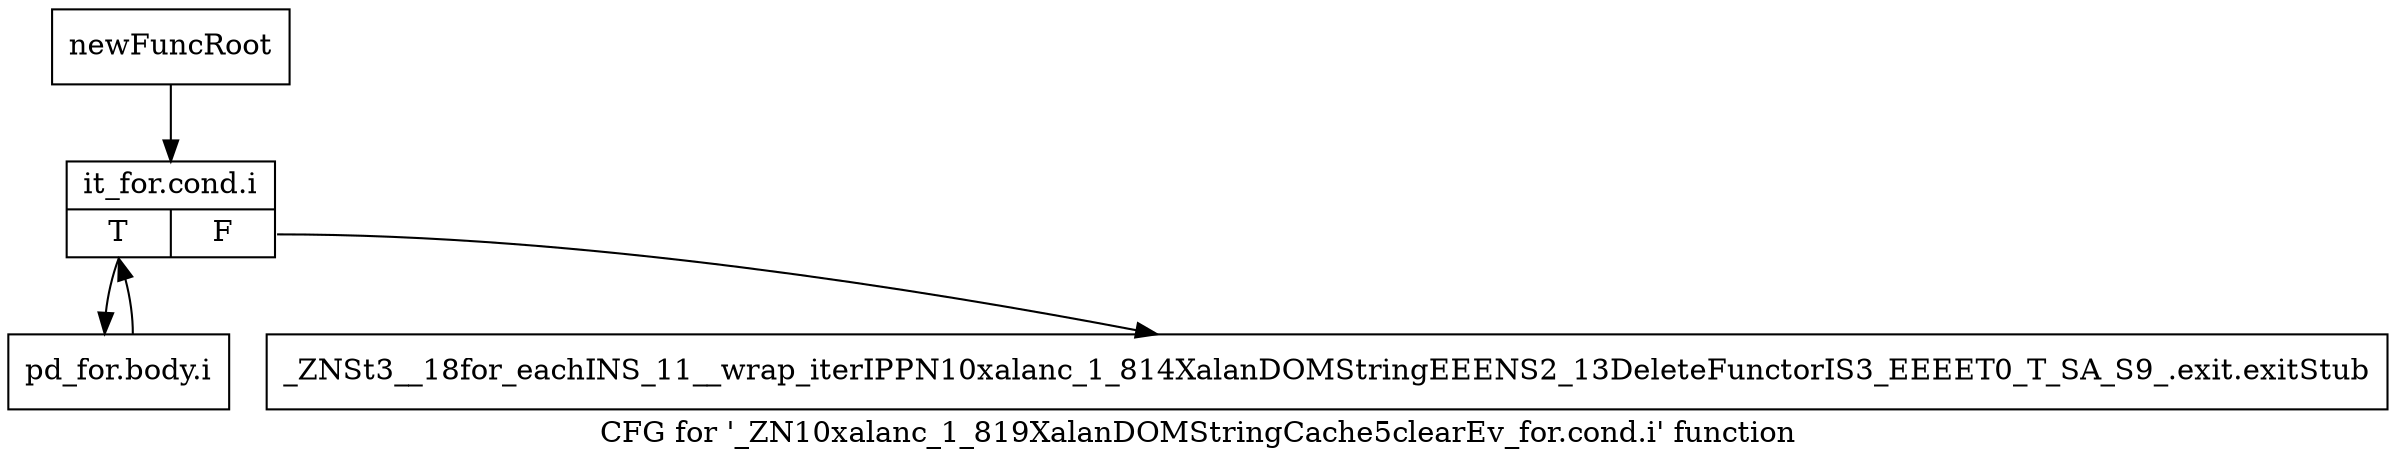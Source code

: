 digraph "CFG for '_ZN10xalanc_1_819XalanDOMStringCache5clearEv_for.cond.i' function" {
	label="CFG for '_ZN10xalanc_1_819XalanDOMStringCache5clearEv_for.cond.i' function";

	Node0x9d67900 [shape=record,label="{newFuncRoot}"];
	Node0x9d67900 -> Node0x9d679a0;
	Node0x9d67950 [shape=record,label="{_ZNSt3__18for_eachINS_11__wrap_iterIPPN10xalanc_1_814XalanDOMStringEEENS2_13DeleteFunctorIS3_EEEET0_T_SA_S9_.exit.exitStub}"];
	Node0x9d679a0 [shape=record,label="{it_for.cond.i|{<s0>T|<s1>F}}"];
	Node0x9d679a0:s0 -> Node0x9d679f0;
	Node0x9d679a0:s1 -> Node0x9d67950;
	Node0x9d679f0 [shape=record,label="{pd_for.body.i}"];
	Node0x9d679f0 -> Node0x9d679a0;
}
